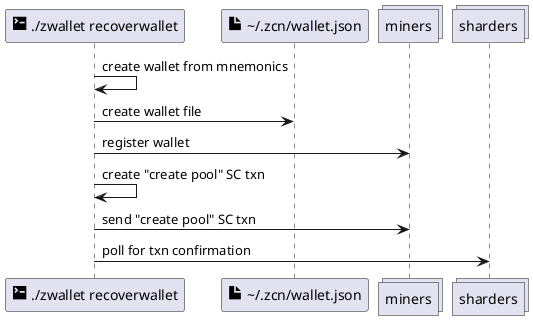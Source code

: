 @startuml
participant "<size:20><&terminal></size> ./zwallet recoverwallet" as cli
participant "<size:20><&file></size> \~/.zcn/wallet.json" as wallet
collections miners
collections sharders

cli -> cli: create wallet from mnemonics
cli -> wallet: create wallet file
cli -> miners: register wallet
cli -> cli: create "create pool" SC txn
cli -> miners: send "create pool" SC txn
cli -> sharders: poll for txn confirmation

@enduml
